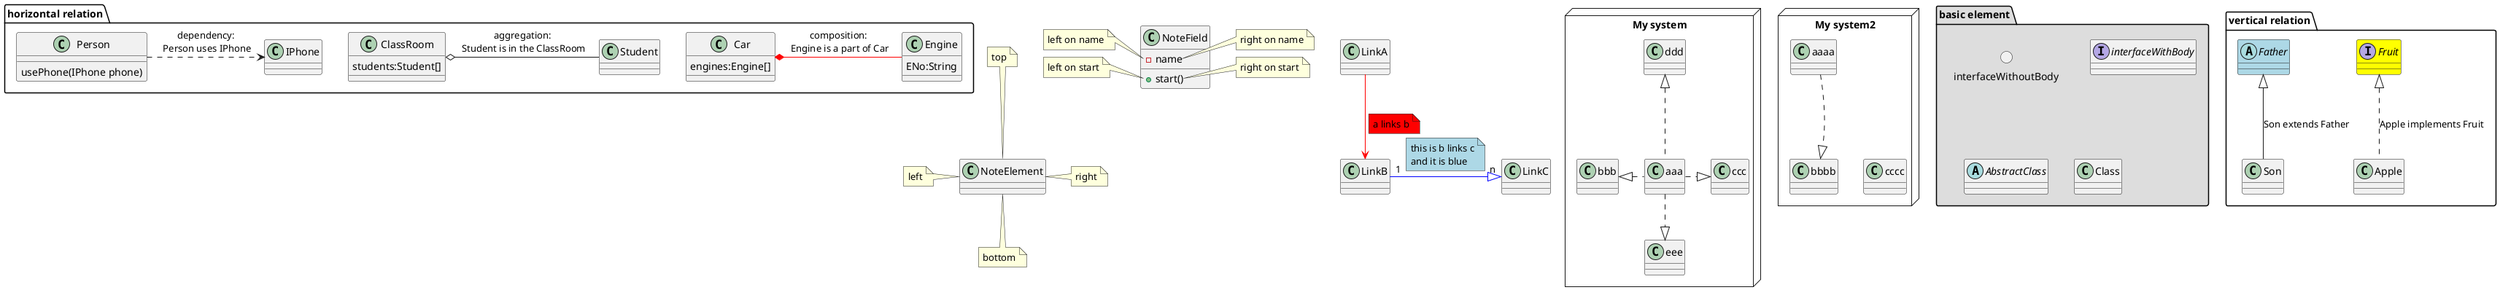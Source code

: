 @startuml
' principles:
' hidden to structure,the others to detail relations
'basic element
package "basic element" #DDDDDD  {

circle interfaceWithoutBody
interface interfaceWithBody

abstract AbstractClass
class Class

}

'vertical relation
package  "vertical relation" {
interface Fruit #yellow
class Apple
Fruit<|..Apple:Apple implements Fruit

abstract Father #LightBlue
class Son
Father<|--Son :Son extends Father

}


'horizontal relation
package "horizontal relation" {
    class Car{
        engines:Engine[]
    }

    class Engine{
        ENo:String
    }
    Car *-[#red] Engine :composition:\n Engine is a part of Car

    class ClassRoom{
        students:Student[]
    }
    class Student
    ClassRoom o- Student: aggregation:\n Student is in the ClassRoom


    class Person{
        usePhone(IPhone phone)
    }

    class IPhone
    Person .>IPhone :dependency:\n Person uses IPhone
}

' notes everywhere
'1 note on element
class NoteElement
note right of NoteElement
    right
end note

note left of NoteElement:left
note top of NoteElement:top
note bottom of NoteElement:bottom

'2 note on content,no top/bottom for content
class NoteField{
    -name
    +start()
}

'2.1 note on field
note right of NoteField::name
    right on name
end note

note left of NoteField::name
    left on name
end note

'2.2 note on method
note right of NoteField::start
    right on start
end note

note left of NoteField::start
    left on start
end note

'3 note on link
class LinkA
class LinkB
LinkA --[#red]> LinkB
note on link #red: a links b

class LinkC
LinkB "1"-[#blue]|>"n" LinkC

note left on link #LightBlue
this is b links c
and it is blue
end note

'test
'aaa -down-|>bbb



node "My system" {
  aaa .l.|>bbb
  aaa .r.|>ccc
  aaa .u.|>ddd
  aaa .d.|>eee
}

node "My system2" {
  aaaa ..[hidden]|>bbbb
  bbbb .[hidden]|>cccc
  aaaa ..|>bbbb
'  aaaa ..|>cccc

}




@enduml